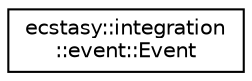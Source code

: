 digraph "Graphical Class Hierarchy"
{
 // LATEX_PDF_SIZE
  edge [fontname="Helvetica",fontsize="10",labelfontname="Helvetica",labelfontsize="10"];
  node [fontname="Helvetica",fontsize="10",shape=record];
  rankdir="LR";
  Node0 [label="ecstasy::integration\l::event::Event",height=0.2,width=0.4,color="black", fillcolor="white", style="filled",URL="$structecstasy_1_1integration_1_1event_1_1_event.html",tooltip="Event class."];
}
